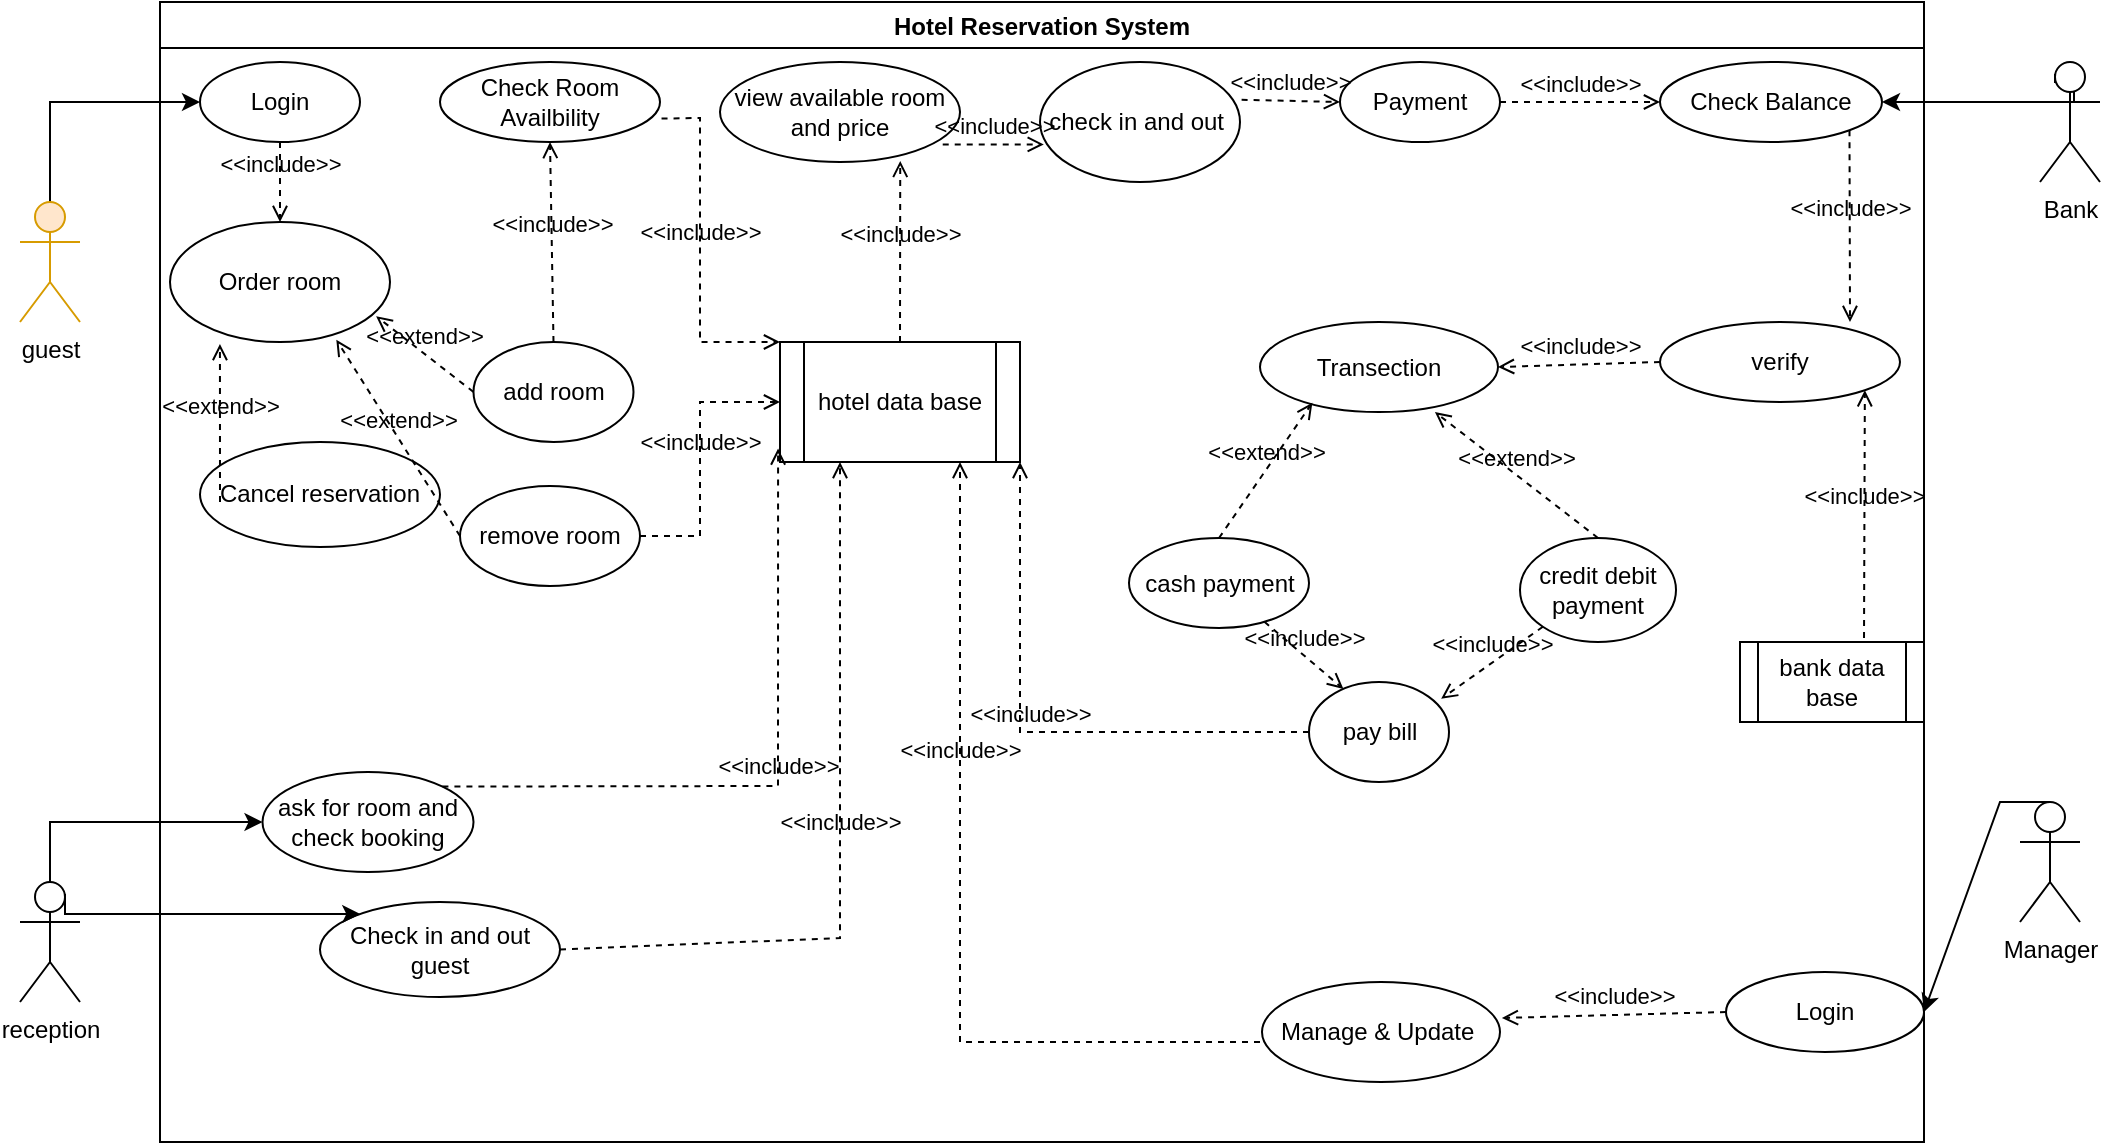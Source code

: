 <mxfile version="15.8.6" type="github">
  <diagram id="2-V__d1XPRfBeipLiVIh" name="Page-1">
    <mxGraphModel dx="868" dy="1582" grid="1" gridSize="10" guides="1" tooltips="1" connect="1" arrows="1" fold="1" page="1" pageScale="1" pageWidth="850" pageHeight="1100" math="0" shadow="0">
      <root>
        <mxCell id="0" />
        <mxCell id="1" parent="0" />
        <mxCell id="XcRsSz3dHbmi5cUPa2XA-5" style="edgeStyle=orthogonalEdgeStyle;rounded=0;orthogonalLoop=1;jettySize=auto;html=1;exitX=0.5;exitY=0;exitDx=0;exitDy=0;exitPerimeter=0;entryX=0;entryY=0.5;entryDx=0;entryDy=0;" parent="1" source="XcRsSz3dHbmi5cUPa2XA-1" target="XcRsSz3dHbmi5cUPa2XA-4" edge="1">
          <mxGeometry relative="1" as="geometry" />
        </mxCell>
        <mxCell id="XcRsSz3dHbmi5cUPa2XA-1" value="guest" style="shape=umlActor;verticalLabelPosition=bottom;verticalAlign=top;html=1;outlineConnect=0;fillColor=#ffe6cc;strokeColor=#d79b00;" parent="1" vertex="1">
          <mxGeometry x="120" y="-60" width="30" height="60" as="geometry" />
        </mxCell>
        <mxCell id="XcRsSz3dHbmi5cUPa2XA-2" value="Hotel Reservation System" style="swimlane;" parent="1" vertex="1">
          <mxGeometry x="190" y="-160" width="882" height="570" as="geometry" />
        </mxCell>
        <mxCell id="XcRsSz3dHbmi5cUPa2XA-4" value="Login" style="ellipse;whiteSpace=wrap;html=1;" parent="XcRsSz3dHbmi5cUPa2XA-2" vertex="1">
          <mxGeometry x="20" y="30" width="80" height="40" as="geometry" />
        </mxCell>
        <mxCell id="XcRsSz3dHbmi5cUPa2XA-7" value="Check Room Availbility" style="ellipse;whiteSpace=wrap;html=1;" parent="XcRsSz3dHbmi5cUPa2XA-2" vertex="1">
          <mxGeometry x="140" y="30" width="110" height="40" as="geometry" />
        </mxCell>
        <mxCell id="XcRsSz3dHbmi5cUPa2XA-9" value="Order room" style="ellipse;whiteSpace=wrap;html=1;" parent="XcRsSz3dHbmi5cUPa2XA-2" vertex="1">
          <mxGeometry x="5" y="110" width="110" height="60" as="geometry" />
        </mxCell>
        <mxCell id="XcRsSz3dHbmi5cUPa2XA-8" value="Cancel reservation" style="ellipse;whiteSpace=wrap;html=1;" parent="XcRsSz3dHbmi5cUPa2XA-2" vertex="1">
          <mxGeometry x="20" y="220" width="120" height="52.5" as="geometry" />
        </mxCell>
        <mxCell id="XcRsSz3dHbmi5cUPa2XA-10" value="Payment" style="ellipse;whiteSpace=wrap;html=1;" parent="XcRsSz3dHbmi5cUPa2XA-2" vertex="1">
          <mxGeometry x="590" y="30" width="80" height="40" as="geometry" />
        </mxCell>
        <mxCell id="Sf3XW1H4hBjx1v4OMdXL-2" value="Login" style="ellipse;whiteSpace=wrap;html=1;" parent="XcRsSz3dHbmi5cUPa2XA-2" vertex="1">
          <mxGeometry x="783" y="485" width="99" height="40" as="geometry" />
        </mxCell>
        <mxCell id="Sf3XW1H4hBjx1v4OMdXL-1" value="Manage &amp;amp; Update&amp;nbsp;" style="ellipse;whiteSpace=wrap;html=1;" parent="XcRsSz3dHbmi5cUPa2XA-2" vertex="1">
          <mxGeometry x="551" y="490" width="119" height="50" as="geometry" />
        </mxCell>
        <mxCell id="Sf3XW1H4hBjx1v4OMdXL-6" value="ask for room and check booking" style="ellipse;whiteSpace=wrap;html=1;" parent="XcRsSz3dHbmi5cUPa2XA-2" vertex="1">
          <mxGeometry x="51.25" y="385" width="105.5" height="50" as="geometry" />
        </mxCell>
        <mxCell id="Sf3XW1H4hBjx1v4OMdXL-7" value="Check in and out guest" style="ellipse;whiteSpace=wrap;html=1;" parent="XcRsSz3dHbmi5cUPa2XA-2" vertex="1">
          <mxGeometry x="80" y="450" width="120" height="47.5" as="geometry" />
        </mxCell>
        <mxCell id="Sf3XW1H4hBjx1v4OMdXL-9" value="Check Balance" style="ellipse;whiteSpace=wrap;html=1;" parent="XcRsSz3dHbmi5cUPa2XA-2" vertex="1">
          <mxGeometry x="750" y="30" width="111" height="40" as="geometry" />
        </mxCell>
        <mxCell id="Sf3XW1H4hBjx1v4OMdXL-8" value="Transection" style="ellipse;whiteSpace=wrap;html=1;" parent="XcRsSz3dHbmi5cUPa2XA-2" vertex="1">
          <mxGeometry x="550" y="160" width="119" height="45" as="geometry" />
        </mxCell>
        <mxCell id="_IYdy7Do-wZ9eUBrCJ6A-1" value="&amp;lt;&amp;lt;include&amp;gt;&amp;gt;" style="html=1;verticalAlign=bottom;labelBackgroundColor=none;endArrow=open;endFill=0;dashed=1;rounded=0;entryX=0;entryY=0.5;entryDx=0;entryDy=0;exitX=1;exitY=0.5;exitDx=0;exitDy=0;" parent="XcRsSz3dHbmi5cUPa2XA-2" source="XcRsSz3dHbmi5cUPa2XA-10" target="Sf3XW1H4hBjx1v4OMdXL-9" edge="1">
          <mxGeometry width="160" relative="1" as="geometry">
            <mxPoint x="140" y="240" as="sourcePoint" />
            <mxPoint x="300" y="240" as="targetPoint" />
          </mxGeometry>
        </mxCell>
        <mxCell id="_IYdy7Do-wZ9eUBrCJ6A-9" value="view available room and price" style="ellipse;whiteSpace=wrap;html=1;" parent="XcRsSz3dHbmi5cUPa2XA-2" vertex="1">
          <mxGeometry x="280" y="30" width="120" height="50" as="geometry" />
        </mxCell>
        <mxCell id="_IYdy7Do-wZ9eUBrCJ6A-12" value="&amp;lt;&amp;lt;extend&amp;gt;&amp;gt;" style="html=1;verticalAlign=bottom;labelBackgroundColor=none;endArrow=open;endFill=0;dashed=1;rounded=0;entryX=0.227;entryY=1.017;entryDx=0;entryDy=0;entryPerimeter=0;" parent="XcRsSz3dHbmi5cUPa2XA-2" target="XcRsSz3dHbmi5cUPa2XA-9" edge="1">
          <mxGeometry width="160" relative="1" as="geometry">
            <mxPoint x="30" y="250" as="sourcePoint" />
            <mxPoint x="190" y="180" as="targetPoint" />
          </mxGeometry>
        </mxCell>
        <mxCell id="_IYdy7Do-wZ9eUBrCJ6A-16" value="cash payment" style="ellipse;whiteSpace=wrap;html=1;" parent="XcRsSz3dHbmi5cUPa2XA-2" vertex="1">
          <mxGeometry x="484.5" y="268" width="90" height="45" as="geometry" />
        </mxCell>
        <mxCell id="_IYdy7Do-wZ9eUBrCJ6A-17" value="credit&amp;nbsp;debit payment" style="ellipse;whiteSpace=wrap;html=1;" parent="XcRsSz3dHbmi5cUPa2XA-2" vertex="1">
          <mxGeometry x="680" y="268" width="78" height="52" as="geometry" />
        </mxCell>
        <mxCell id="_IYdy7Do-wZ9eUBrCJ6A-18" value="bank data base" style="shape=process;whiteSpace=wrap;html=1;backgroundOutline=1;" parent="XcRsSz3dHbmi5cUPa2XA-2" vertex="1">
          <mxGeometry x="790" y="320" width="92" height="40" as="geometry" />
        </mxCell>
        <mxCell id="_IYdy7Do-wZ9eUBrCJ6A-19" value="&amp;lt;&amp;lt;include&amp;gt;&amp;gt;" style="html=1;verticalAlign=bottom;labelBackgroundColor=none;endArrow=open;endFill=0;dashed=1;rounded=0;entryX=1;entryY=1;entryDx=0;entryDy=0;exitX=0.674;exitY=-0.05;exitDx=0;exitDy=0;exitPerimeter=0;" parent="XcRsSz3dHbmi5cUPa2XA-2" target="_IYdy7Do-wZ9eUBrCJ6A-22" edge="1" source="_IYdy7Do-wZ9eUBrCJ6A-18">
          <mxGeometry width="160" relative="1" as="geometry">
            <mxPoint x="852" y="310" as="sourcePoint" />
            <mxPoint x="862" y="310" as="targetPoint" />
          </mxGeometry>
        </mxCell>
        <mxCell id="_IYdy7Do-wZ9eUBrCJ6A-20" value="&amp;lt;&amp;lt;extend&amp;gt;&amp;gt;" style="html=1;verticalAlign=bottom;labelBackgroundColor=none;endArrow=open;endFill=0;dashed=1;rounded=0;entryX=0.22;entryY=0.897;entryDx=0;entryDy=0;exitX=0.5;exitY=0;exitDx=0;exitDy=0;entryPerimeter=0;" parent="XcRsSz3dHbmi5cUPa2XA-2" source="_IYdy7Do-wZ9eUBrCJ6A-16" target="Sf3XW1H4hBjx1v4OMdXL-8" edge="1">
          <mxGeometry width="160" relative="1" as="geometry">
            <mxPoint x="-90" y="272.5" as="sourcePoint" />
            <mxPoint x="-173.285" y="226.688" as="targetPoint" />
          </mxGeometry>
        </mxCell>
        <mxCell id="_IYdy7Do-wZ9eUBrCJ6A-21" value="&amp;lt;&amp;lt;extend&amp;gt;&amp;gt;" style="html=1;verticalAlign=bottom;labelBackgroundColor=none;endArrow=open;endFill=0;dashed=1;rounded=0;entryX=0.735;entryY=1.001;entryDx=0;entryDy=0;exitX=0.5;exitY=0;exitDx=0;exitDy=0;entryPerimeter=0;" parent="XcRsSz3dHbmi5cUPa2XA-2" source="_IYdy7Do-wZ9eUBrCJ6A-17" target="Sf3XW1H4hBjx1v4OMdXL-8" edge="1">
          <mxGeometry width="160" relative="1" as="geometry">
            <mxPoint x="479" y="341.5" as="sourcePoint" />
            <mxPoint x="398.53" y="275.949" as="targetPoint" />
          </mxGeometry>
        </mxCell>
        <mxCell id="_IYdy7Do-wZ9eUBrCJ6A-22" value="verify" style="ellipse;whiteSpace=wrap;html=1;" parent="XcRsSz3dHbmi5cUPa2XA-2" vertex="1">
          <mxGeometry x="750" y="160" width="120" height="40" as="geometry" />
        </mxCell>
        <mxCell id="_IYdy7Do-wZ9eUBrCJ6A-24" value="&amp;lt;&amp;lt;include&amp;gt;&amp;gt;" style="html=1;verticalAlign=bottom;labelBackgroundColor=none;endArrow=open;endFill=0;dashed=1;rounded=0;exitX=1;exitY=1;exitDx=0;exitDy=0;" parent="XcRsSz3dHbmi5cUPa2XA-2" source="Sf3XW1H4hBjx1v4OMdXL-9" edge="1">
          <mxGeometry width="160" relative="1" as="geometry">
            <mxPoint x="815.5" y="80" as="sourcePoint" />
            <mxPoint x="845" y="160" as="targetPoint" />
          </mxGeometry>
        </mxCell>
        <mxCell id="_IYdy7Do-wZ9eUBrCJ6A-25" value="check in and out&amp;nbsp;" style="ellipse;whiteSpace=wrap;html=1;" parent="XcRsSz3dHbmi5cUPa2XA-2" vertex="1">
          <mxGeometry x="440" y="30" width="100" height="60" as="geometry" />
        </mxCell>
        <mxCell id="_IYdy7Do-wZ9eUBrCJ6A-26" value="&amp;lt;&amp;lt;include&amp;gt;&amp;gt;" style="html=1;verticalAlign=bottom;labelBackgroundColor=none;endArrow=open;endFill=0;dashed=1;rounded=0;exitX=0.5;exitY=1;exitDx=0;exitDy=0;entryX=0.5;entryY=0;entryDx=0;entryDy=0;" parent="XcRsSz3dHbmi5cUPa2XA-2" source="XcRsSz3dHbmi5cUPa2XA-4" target="XcRsSz3dHbmi5cUPa2XA-9" edge="1">
          <mxGeometry width="160" relative="1" as="geometry">
            <mxPoint x="300" y="130" as="sourcePoint" />
            <mxPoint x="350" y="130" as="targetPoint" />
          </mxGeometry>
        </mxCell>
        <mxCell id="_IYdy7Do-wZ9eUBrCJ6A-27" value="&amp;lt;&amp;lt;include&amp;gt;&amp;gt;" style="html=1;verticalAlign=bottom;labelBackgroundColor=none;endArrow=open;endFill=0;dashed=1;rounded=0;exitX=0.928;exitY=0.825;exitDx=0;exitDy=0;entryX=0.019;entryY=0.687;entryDx=0;entryDy=0;exitPerimeter=0;entryPerimeter=0;" parent="XcRsSz3dHbmi5cUPa2XA-2" source="_IYdy7Do-wZ9eUBrCJ6A-9" target="_IYdy7Do-wZ9eUBrCJ6A-25" edge="1">
          <mxGeometry width="160" relative="1" as="geometry">
            <mxPoint x="310" y="140" as="sourcePoint" />
            <mxPoint x="360" y="140" as="targetPoint" />
          </mxGeometry>
        </mxCell>
        <mxCell id="_IYdy7Do-wZ9eUBrCJ6A-30" value="hotel data base" style="shape=process;whiteSpace=wrap;html=1;backgroundOutline=1;" parent="XcRsSz3dHbmi5cUPa2XA-2" vertex="1">
          <mxGeometry x="310" y="170" width="120" height="60" as="geometry" />
        </mxCell>
        <mxCell id="_IYdy7Do-wZ9eUBrCJ6A-31" value="&amp;lt;&amp;lt;include&amp;gt;&amp;gt;" style="html=1;verticalAlign=bottom;labelBackgroundColor=none;endArrow=open;endFill=0;dashed=1;rounded=0;exitX=1.007;exitY=0.707;exitDx=0;exitDy=0;exitPerimeter=0;entryX=0;entryY=0;entryDx=0;entryDy=0;" parent="XcRsSz3dHbmi5cUPa2XA-2" source="XcRsSz3dHbmi5cUPa2XA-7" target="_IYdy7Do-wZ9eUBrCJ6A-30" edge="1">
          <mxGeometry width="160" relative="1" as="geometry">
            <mxPoint x="300" y="130" as="sourcePoint" />
            <mxPoint x="350" y="130" as="targetPoint" />
            <Array as="points">
              <mxPoint x="270" y="58" />
              <mxPoint x="270" y="170" />
            </Array>
          </mxGeometry>
        </mxCell>
        <mxCell id="_IYdy7Do-wZ9eUBrCJ6A-32" value="&amp;lt;&amp;lt;include&amp;gt;&amp;gt;" style="html=1;verticalAlign=bottom;labelBackgroundColor=none;endArrow=open;endFill=0;dashed=1;rounded=0;entryX=0.751;entryY=0.989;entryDx=0;entryDy=0;entryPerimeter=0;exitX=0.5;exitY=0;exitDx=0;exitDy=0;" parent="XcRsSz3dHbmi5cUPa2XA-2" source="_IYdy7Do-wZ9eUBrCJ6A-30" target="_IYdy7Do-wZ9eUBrCJ6A-9" edge="1">
          <mxGeometry width="160" relative="1" as="geometry">
            <mxPoint x="370" y="160" as="sourcePoint" />
            <mxPoint x="360" y="140" as="targetPoint" />
          </mxGeometry>
        </mxCell>
        <mxCell id="_IYdy7Do-wZ9eUBrCJ6A-70" value="&amp;lt;&amp;lt;include&amp;gt;&amp;gt;" style="html=1;verticalAlign=bottom;labelBackgroundColor=none;endArrow=open;endFill=0;dashed=1;rounded=0;exitX=1;exitY=0;exitDx=0;exitDy=0;entryX=-0.008;entryY=0.888;entryDx=0;entryDy=0;entryPerimeter=0;" parent="XcRsSz3dHbmi5cUPa2XA-2" source="Sf3XW1H4hBjx1v4OMdXL-6" target="_IYdy7Do-wZ9eUBrCJ6A-30" edge="1">
          <mxGeometry width="160" relative="1" as="geometry">
            <mxPoint x="161.25" y="477.5" as="sourcePoint" />
            <mxPoint x="250" y="290" as="targetPoint" />
            <Array as="points">
              <mxPoint x="309" y="392" />
            </Array>
          </mxGeometry>
        </mxCell>
        <mxCell id="_IYdy7Do-wZ9eUBrCJ6A-71" value="&amp;lt;&amp;lt;include&amp;gt;&amp;gt;" style="html=1;verticalAlign=bottom;labelBackgroundColor=none;endArrow=open;endFill=0;dashed=1;rounded=0;entryX=1;entryY=0.5;entryDx=0;entryDy=0;exitX=0;exitY=0.5;exitDx=0;exitDy=0;" parent="XcRsSz3dHbmi5cUPa2XA-2" source="_IYdy7Do-wZ9eUBrCJ6A-22" target="Sf3XW1H4hBjx1v4OMdXL-8" edge="1">
          <mxGeometry width="160" relative="1" as="geometry">
            <mxPoint x="862.0" y="340" as="sourcePoint" />
            <mxPoint x="862.426" y="204.142" as="targetPoint" />
          </mxGeometry>
        </mxCell>
        <mxCell id="_IYdy7Do-wZ9eUBrCJ6A-72" value="&amp;lt;&amp;lt;include&amp;gt;&amp;gt;" style="html=1;verticalAlign=bottom;labelBackgroundColor=none;endArrow=open;endFill=0;dashed=1;rounded=0;exitX=1.008;exitY=0.315;exitDx=0;exitDy=0;entryX=0;entryY=0.5;entryDx=0;entryDy=0;exitPerimeter=0;" parent="XcRsSz3dHbmi5cUPa2XA-2" source="_IYdy7Do-wZ9eUBrCJ6A-25" target="XcRsSz3dHbmi5cUPa2XA-10" edge="1">
          <mxGeometry width="160" relative="1" as="geometry">
            <mxPoint x="518.44" y="141.84" as="sourcePoint" />
            <mxPoint x="661.47" y="176.551" as="targetPoint" />
          </mxGeometry>
        </mxCell>
        <mxCell id="_IYdy7Do-wZ9eUBrCJ6A-74" value="pay bill" style="ellipse;whiteSpace=wrap;html=1;" parent="XcRsSz3dHbmi5cUPa2XA-2" vertex="1">
          <mxGeometry x="574.5" y="340" width="70" height="50" as="geometry" />
        </mxCell>
        <mxCell id="_IYdy7Do-wZ9eUBrCJ6A-75" value="&amp;lt;&amp;lt;include&amp;gt;&amp;gt;" style="html=1;verticalAlign=bottom;labelBackgroundColor=none;endArrow=open;endFill=0;dashed=1;rounded=0;entryX=0.944;entryY=0.168;entryDx=0;entryDy=0;entryPerimeter=0;exitX=0;exitY=1;exitDx=0;exitDy=0;" parent="XcRsSz3dHbmi5cUPa2XA-2" source="_IYdy7Do-wZ9eUBrCJ6A-17" target="_IYdy7Do-wZ9eUBrCJ6A-74" edge="1">
          <mxGeometry width="160" relative="1" as="geometry">
            <mxPoint x="862.0" y="340" as="sourcePoint" />
            <mxPoint x="862.426" y="204.142" as="targetPoint" />
          </mxGeometry>
        </mxCell>
        <mxCell id="_IYdy7Do-wZ9eUBrCJ6A-76" value="&amp;lt;&amp;lt;include&amp;gt;&amp;gt;" style="html=1;verticalAlign=bottom;labelBackgroundColor=none;endArrow=open;endFill=0;dashed=1;rounded=0;entryX=0.246;entryY=0.07;entryDx=0;entryDy=0;entryPerimeter=0;" parent="XcRsSz3dHbmi5cUPa2XA-2" source="_IYdy7Do-wZ9eUBrCJ6A-16" target="_IYdy7Do-wZ9eUBrCJ6A-74" edge="1">
          <mxGeometry width="160" relative="1" as="geometry">
            <mxPoint x="872.0" y="350" as="sourcePoint" />
            <mxPoint x="872.426" y="214.142" as="targetPoint" />
          </mxGeometry>
        </mxCell>
        <mxCell id="_IYdy7Do-wZ9eUBrCJ6A-77" value="&amp;lt;&amp;lt;include&amp;gt;&amp;gt;" style="html=1;verticalAlign=bottom;labelBackgroundColor=none;endArrow=open;endFill=0;dashed=1;rounded=0;exitX=0;exitY=0.5;exitDx=0;exitDy=0;entryX=1.008;entryY=0.36;entryDx=0;entryDy=0;entryPerimeter=0;" parent="XcRsSz3dHbmi5cUPa2XA-2" source="Sf3XW1H4hBjx1v4OMdXL-2" target="Sf3XW1H4hBjx1v4OMdXL-1" edge="1">
          <mxGeometry width="160" relative="1" as="geometry">
            <mxPoint x="171.677" y="527.427" as="sourcePoint" />
            <mxPoint x="280" y="295" as="targetPoint" />
          </mxGeometry>
        </mxCell>
        <mxCell id="_IYdy7Do-wZ9eUBrCJ6A-33" value="&amp;lt;&amp;lt;include&amp;gt;&amp;gt;" style="html=1;verticalAlign=bottom;labelBackgroundColor=none;endArrow=open;endFill=0;dashed=1;rounded=0;exitX=1;exitY=0.5;exitDx=0;exitDy=0;entryX=0.25;entryY=1;entryDx=0;entryDy=0;" parent="XcRsSz3dHbmi5cUPa2XA-2" source="Sf3XW1H4hBjx1v4OMdXL-7" target="_IYdy7Do-wZ9eUBrCJ6A-30" edge="1">
          <mxGeometry width="160" relative="1" as="geometry">
            <mxPoint x="261.95" y="150.64" as="sourcePoint" />
            <mxPoint x="240" y="280" as="targetPoint" />
            <Array as="points">
              <mxPoint x="340" y="468" />
            </Array>
          </mxGeometry>
        </mxCell>
        <mxCell id="_IYdy7Do-wZ9eUBrCJ6A-78" value="&amp;lt;&amp;lt;include&amp;gt;&amp;gt;" style="html=1;verticalAlign=bottom;labelBackgroundColor=none;endArrow=open;endFill=0;dashed=1;rounded=0;entryX=0.75;entryY=1;entryDx=0;entryDy=0;" parent="XcRsSz3dHbmi5cUPa2XA-2" target="_IYdy7Do-wZ9eUBrCJ6A-30" edge="1">
          <mxGeometry x="0.306" width="160" relative="1" as="geometry">
            <mxPoint x="550" y="520" as="sourcePoint" />
            <mxPoint x="320" y="240" as="targetPoint" />
            <Array as="points">
              <mxPoint x="400" y="520" />
            </Array>
            <mxPoint as="offset" />
          </mxGeometry>
        </mxCell>
        <mxCell id="vngWo0SiOwcMVRFuQw_g-1" value="add room" style="ellipse;whiteSpace=wrap;html=1;" parent="XcRsSz3dHbmi5cUPa2XA-2" vertex="1">
          <mxGeometry x="156.75" y="170" width="80" height="50" as="geometry" />
        </mxCell>
        <mxCell id="vngWo0SiOwcMVRFuQw_g-2" value="remove room" style="ellipse;whiteSpace=wrap;html=1;" parent="XcRsSz3dHbmi5cUPa2XA-2" vertex="1">
          <mxGeometry x="150" y="242" width="90" height="50" as="geometry" />
        </mxCell>
        <mxCell id="vngWo0SiOwcMVRFuQw_g-3" value="&amp;lt;&amp;lt;extend&amp;gt;&amp;gt;" style="html=1;verticalAlign=bottom;labelBackgroundColor=none;endArrow=open;endFill=0;dashed=1;rounded=0;entryX=0.937;entryY=0.785;entryDx=0;entryDy=0;exitX=0;exitY=0.5;exitDx=0;exitDy=0;entryPerimeter=0;" parent="XcRsSz3dHbmi5cUPa2XA-2" source="vngWo0SiOwcMVRFuQw_g-1" target="XcRsSz3dHbmi5cUPa2XA-9" edge="1">
          <mxGeometry width="160" relative="1" as="geometry">
            <mxPoint x="20.0" y="226.25" as="sourcePoint" />
            <mxPoint x="36.039" y="151.175" as="targetPoint" />
          </mxGeometry>
        </mxCell>
        <mxCell id="vngWo0SiOwcMVRFuQw_g-4" value="&amp;lt;&amp;lt;extend&amp;gt;&amp;gt;" style="html=1;verticalAlign=bottom;labelBackgroundColor=none;endArrow=open;endFill=0;dashed=1;rounded=0;entryX=0.756;entryY=0.981;entryDx=0;entryDy=0;exitX=0;exitY=0.5;exitDx=0;exitDy=0;entryPerimeter=0;" parent="XcRsSz3dHbmi5cUPa2XA-2" source="vngWo0SiOwcMVRFuQw_g-2" target="XcRsSz3dHbmi5cUPa2XA-9" edge="1">
          <mxGeometry width="160" relative="1" as="geometry">
            <mxPoint x="30.0" y="236.25" as="sourcePoint" />
            <mxPoint x="46.039" y="161.175" as="targetPoint" />
          </mxGeometry>
        </mxCell>
        <mxCell id="vngWo0SiOwcMVRFuQw_g-5" value="&amp;lt;&amp;lt;include&amp;gt;&amp;gt;" style="html=1;verticalAlign=bottom;labelBackgroundColor=none;endArrow=open;endFill=0;dashed=1;rounded=0;exitX=1;exitY=0.5;exitDx=0;exitDy=0;entryX=0;entryY=0.5;entryDx=0;entryDy=0;" parent="XcRsSz3dHbmi5cUPa2XA-2" source="vngWo0SiOwcMVRFuQw_g-2" target="_IYdy7Do-wZ9eUBrCJ6A-30" edge="1">
          <mxGeometry width="160" relative="1" as="geometry">
            <mxPoint x="240" y="185" as="sourcePoint" />
            <mxPoint x="300" y="200" as="targetPoint" />
            <Array as="points">
              <mxPoint x="270" y="267" />
              <mxPoint x="270" y="200" />
            </Array>
          </mxGeometry>
        </mxCell>
        <mxCell id="vngWo0SiOwcMVRFuQw_g-6" value="&amp;lt;&amp;lt;include&amp;gt;&amp;gt;" style="html=1;verticalAlign=bottom;labelBackgroundColor=none;endArrow=open;endFill=0;dashed=1;rounded=0;entryX=0.5;entryY=1;entryDx=0;entryDy=0;exitX=0.5;exitY=0;exitDx=0;exitDy=0;" parent="XcRsSz3dHbmi5cUPa2XA-2" source="vngWo0SiOwcMVRFuQw_g-1" target="XcRsSz3dHbmi5cUPa2XA-7" edge="1">
          <mxGeometry width="160" relative="1" as="geometry">
            <mxPoint x="380" y="180" as="sourcePoint" />
            <mxPoint x="380.12" y="89.45" as="targetPoint" />
          </mxGeometry>
        </mxCell>
        <mxCell id="vngWo0SiOwcMVRFuQw_g-7" value="&amp;lt;&amp;lt;include&amp;gt;&amp;gt;" style="html=1;verticalAlign=bottom;labelBackgroundColor=none;endArrow=open;endFill=0;dashed=1;rounded=0;exitX=0;exitY=0.5;exitDx=0;exitDy=0;" parent="XcRsSz3dHbmi5cUPa2XA-2" source="_IYdy7Do-wZ9eUBrCJ6A-74" edge="1">
          <mxGeometry width="160" relative="1" as="geometry">
            <mxPoint x="573.585" y="292.991" as="sourcePoint" />
            <mxPoint x="430" y="230" as="targetPoint" />
            <Array as="points">
              <mxPoint x="430" y="365" />
            </Array>
          </mxGeometry>
        </mxCell>
        <mxCell id="Sf3XW1H4hBjx1v4OMdXL-10" style="edgeStyle=orthogonalEdgeStyle;rounded=0;orthogonalLoop=1;jettySize=auto;html=1;exitX=0.5;exitY=0;exitDx=0;exitDy=0;exitPerimeter=0;entryX=0;entryY=0.5;entryDx=0;entryDy=0;" parent="1" source="XcRsSz3dHbmi5cUPa2XA-3" target="Sf3XW1H4hBjx1v4OMdXL-6" edge="1">
          <mxGeometry relative="1" as="geometry" />
        </mxCell>
        <mxCell id="Sf3XW1H4hBjx1v4OMdXL-11" style="edgeStyle=orthogonalEdgeStyle;rounded=0;orthogonalLoop=1;jettySize=auto;html=1;exitX=0.75;exitY=0.1;exitDx=0;exitDy=0;exitPerimeter=0;" parent="1" source="XcRsSz3dHbmi5cUPa2XA-3" target="Sf3XW1H4hBjx1v4OMdXL-7" edge="1">
          <mxGeometry relative="1" as="geometry">
            <Array as="points">
              <mxPoint x="190" y="296" />
              <mxPoint x="190" y="296" />
            </Array>
          </mxGeometry>
        </mxCell>
        <mxCell id="XcRsSz3dHbmi5cUPa2XA-3" value="reception" style="shape=umlActor;verticalLabelPosition=bottom;verticalAlign=top;html=1;outlineConnect=0;" parent="1" vertex="1">
          <mxGeometry x="120" y="280" width="30" height="60" as="geometry" />
        </mxCell>
        <mxCell id="Sf3XW1H4hBjx1v4OMdXL-13" style="edgeStyle=orthogonalEdgeStyle;rounded=0;orthogonalLoop=1;jettySize=auto;html=1;exitX=0.25;exitY=0.1;exitDx=0;exitDy=0;exitPerimeter=0;entryX=1;entryY=0.5;entryDx=0;entryDy=0;" parent="1" source="XcRsSz3dHbmi5cUPa2XA-19" target="Sf3XW1H4hBjx1v4OMdXL-9" edge="1">
          <mxGeometry relative="1" as="geometry">
            <Array as="points">
              <mxPoint x="1147" y="-120" />
            </Array>
          </mxGeometry>
        </mxCell>
        <mxCell id="XcRsSz3dHbmi5cUPa2XA-19" value="Bank" style="shape=umlActor;verticalLabelPosition=bottom;verticalAlign=top;html=1;outlineConnect=0;" parent="1" vertex="1">
          <mxGeometry x="1130" y="-130" width="30" height="60" as="geometry" />
        </mxCell>
        <mxCell id="XcRsSz3dHbmi5cUPa2XA-22" value="Manager" style="shape=umlActor;verticalLabelPosition=bottom;verticalAlign=top;html=1;outlineConnect=0;" parent="1" vertex="1">
          <mxGeometry x="1120" y="240" width="30" height="60" as="geometry" />
        </mxCell>
        <mxCell id="_IYdy7Do-wZ9eUBrCJ6A-79" value="" style="endArrow=classic;html=1;rounded=0;entryX=1;entryY=0.5;entryDx=0;entryDy=0;exitX=0.5;exitY=0;exitDx=0;exitDy=0;exitPerimeter=0;" parent="1" source="XcRsSz3dHbmi5cUPa2XA-22" target="Sf3XW1H4hBjx1v4OMdXL-2" edge="1">
          <mxGeometry width="50" height="50" relative="1" as="geometry">
            <mxPoint x="1050" y="320" as="sourcePoint" />
            <mxPoint x="1100" y="270" as="targetPoint" />
            <Array as="points">
              <mxPoint x="1110" y="240" />
            </Array>
          </mxGeometry>
        </mxCell>
      </root>
    </mxGraphModel>
  </diagram>
</mxfile>
